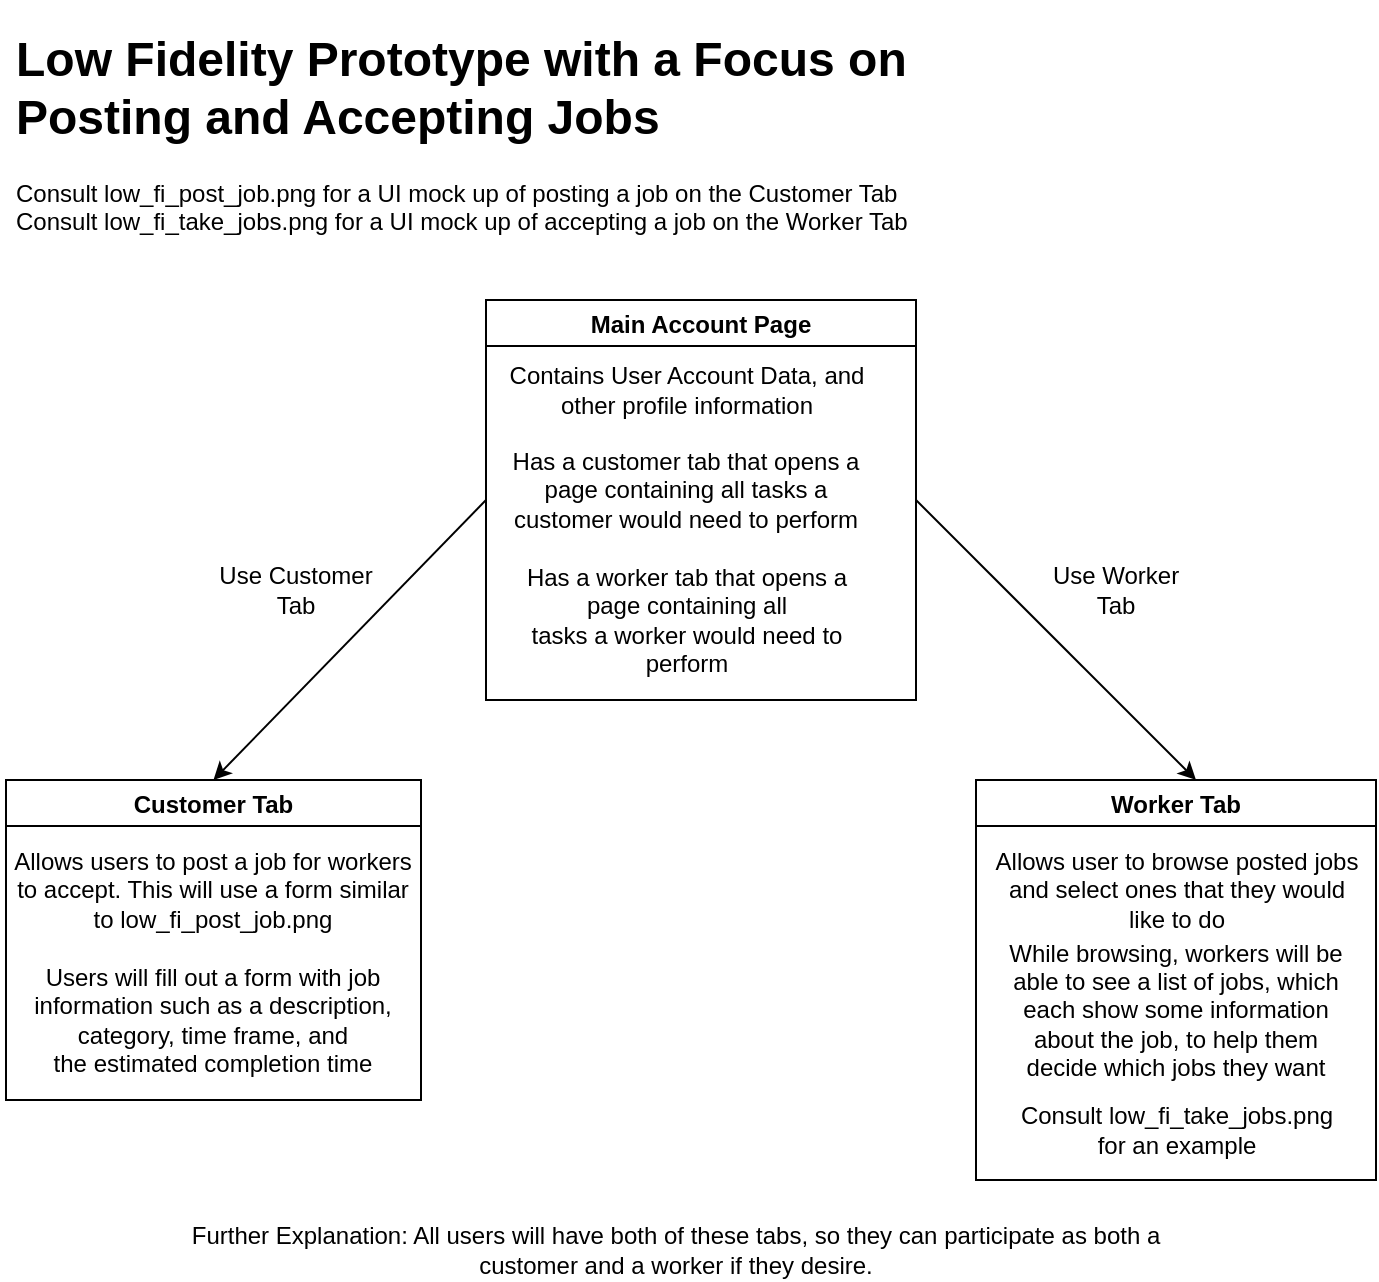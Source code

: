 <mxfile version="16.5.3" type="device"><diagram id="8ti0KZTRMPI8NO1uyLwH" name="Page-1"><mxGraphModel dx="1422" dy="832" grid="1" gridSize="10" guides="1" tooltips="1" connect="1" arrows="1" fold="1" page="1" pageScale="1" pageWidth="850" pageHeight="1100" math="0" shadow="0"><root><mxCell id="0"/><mxCell id="1" parent="0"/><mxCell id="-Auu-FsyaIVYa3IGuM7E-9" value="Main Account Page" style="swimlane;" vertex="1" parent="1"><mxGeometry x="325" y="160" width="215" height="200" as="geometry"/></mxCell><mxCell id="-Auu-FsyaIVYa3IGuM7E-10" value="Contains User Account Data, and&lt;br&gt;other profile information" style="text;html=1;align=center;verticalAlign=middle;resizable=0;points=[];autosize=1;strokeColor=none;fillColor=none;" vertex="1" parent="-Auu-FsyaIVYa3IGuM7E-9"><mxGeometry x="5" y="30" width="190" height="30" as="geometry"/></mxCell><mxCell id="-Auu-FsyaIVYa3IGuM7E-11" value="Has a customer tab that opens a page containing all tasks a customer would need to perform" style="text;html=1;strokeColor=none;fillColor=none;align=center;verticalAlign=middle;whiteSpace=wrap;rounded=0;" vertex="1" parent="-Auu-FsyaIVYa3IGuM7E-9"><mxGeometry x="10" y="80" width="180" height="30" as="geometry"/></mxCell><mxCell id="-Auu-FsyaIVYa3IGuM7E-12" value="&lt;span&gt;Has a worker tab that opens a&lt;br&gt;page containing all&lt;br&gt;tasks a worker would need to &lt;br&gt;perform&lt;/span&gt;" style="text;html=1;align=center;verticalAlign=middle;resizable=0;points=[];autosize=1;strokeColor=none;fillColor=none;" vertex="1" parent="-Auu-FsyaIVYa3IGuM7E-9"><mxGeometry x="10" y="130" width="180" height="60" as="geometry"/></mxCell><mxCell id="-Auu-FsyaIVYa3IGuM7E-13" value="Customer Tab" style="swimlane;" vertex="1" parent="1"><mxGeometry x="85" y="400" width="207.5" height="160" as="geometry"/></mxCell><mxCell id="-Auu-FsyaIVYa3IGuM7E-18" value="Allows users to post a job for workers&lt;br&gt;to accept. This will use a form similar&lt;br&gt;to&amp;nbsp;&lt;span style=&quot;text-align: left&quot;&gt;low_fi_post_job.png&lt;/span&gt;" style="text;html=1;align=center;verticalAlign=middle;resizable=0;points=[];autosize=1;strokeColor=none;fillColor=none;" vertex="1" parent="-Auu-FsyaIVYa3IGuM7E-13"><mxGeometry x="-2.5" y="30" width="210" height="50" as="geometry"/></mxCell><mxCell id="-Auu-FsyaIVYa3IGuM7E-23" value="Users will fill out a form with job&lt;br&gt;information such as a description,&lt;br&gt;category, time frame, and&lt;br&gt;the estimated completion time" style="text;html=1;align=center;verticalAlign=middle;resizable=0;points=[];autosize=1;strokeColor=none;fillColor=none;" vertex="1" parent="-Auu-FsyaIVYa3IGuM7E-13"><mxGeometry x="7.5" y="90" width="190" height="60" as="geometry"/></mxCell><mxCell id="-Auu-FsyaIVYa3IGuM7E-14" value="Worker Tab" style="swimlane;" vertex="1" parent="1"><mxGeometry x="570" y="400" width="200" height="200" as="geometry"/></mxCell><mxCell id="-Auu-FsyaIVYa3IGuM7E-21" value="Allows user to browse posted jobs&lt;br&gt;and select ones that they would&lt;br&gt;like to do" style="text;html=1;align=center;verticalAlign=middle;resizable=0;points=[];autosize=1;strokeColor=none;fillColor=none;" vertex="1" parent="-Auu-FsyaIVYa3IGuM7E-14"><mxGeometry y="30" width="200" height="50" as="geometry"/></mxCell><mxCell id="-Auu-FsyaIVYa3IGuM7E-25" value="While browsing, workers will be able to see a list of jobs, which each show some information&lt;br&gt;about the job, to help them decide which jobs they want" style="text;html=1;strokeColor=none;fillColor=none;align=center;verticalAlign=middle;whiteSpace=wrap;rounded=0;" vertex="1" parent="-Auu-FsyaIVYa3IGuM7E-14"><mxGeometry x="15" y="100" width="170" height="30" as="geometry"/></mxCell><mxCell id="-Auu-FsyaIVYa3IGuM7E-26" value="Consult&amp;nbsp;&lt;span style=&quot;text-align: left&quot;&gt;low_fi_take_jobs.png&lt;br&gt;for an example&lt;br&gt;&lt;/span&gt;" style="text;html=1;align=center;verticalAlign=middle;resizable=0;points=[];autosize=1;strokeColor=none;fillColor=none;" vertex="1" parent="-Auu-FsyaIVYa3IGuM7E-14"><mxGeometry x="15" y="160" width="170" height="30" as="geometry"/></mxCell><mxCell id="-Auu-FsyaIVYa3IGuM7E-15" value="&lt;h1&gt;Low Fidelity Prototype with a Focus on Posting and Accepting Jobs&lt;/h1&gt;&lt;div&gt;Consult low_fi_post_job.png for a UI mock up of posting a job on the Customer Tab&lt;/div&gt;&lt;div&gt;Consult low_fi_take_jobs.png for a UI mock up of accepting a job on the Worker Tab&lt;/div&gt;" style="text;html=1;strokeColor=none;fillColor=none;spacing=5;spacingTop=-20;whiteSpace=wrap;overflow=hidden;rounded=0;" vertex="1" parent="1"><mxGeometry x="85" y="20" width="455" height="120" as="geometry"/></mxCell><mxCell id="-Auu-FsyaIVYa3IGuM7E-16" value="" style="endArrow=classic;html=1;rounded=0;exitX=0;exitY=0.5;exitDx=0;exitDy=0;entryX=0.5;entryY=0;entryDx=0;entryDy=0;" edge="1" parent="1" source="-Auu-FsyaIVYa3IGuM7E-9" target="-Auu-FsyaIVYa3IGuM7E-13"><mxGeometry width="50" height="50" relative="1" as="geometry"><mxPoint x="180" y="320" as="sourcePoint"/><mxPoint x="200" y="360" as="targetPoint"/></mxGeometry></mxCell><mxCell id="-Auu-FsyaIVYa3IGuM7E-17" value="" style="endArrow=classic;html=1;rounded=0;exitX=1;exitY=0.5;exitDx=0;exitDy=0;entryX=0.55;entryY=0;entryDx=0;entryDy=0;entryPerimeter=0;" edge="1" parent="1" source="-Auu-FsyaIVYa3IGuM7E-9" target="-Auu-FsyaIVYa3IGuM7E-14"><mxGeometry width="50" height="50" relative="1" as="geometry"><mxPoint x="450" y="400" as="sourcePoint"/><mxPoint x="710" y="360" as="targetPoint"/></mxGeometry></mxCell><mxCell id="-Auu-FsyaIVYa3IGuM7E-19" value="Use Customer Tab" style="text;html=1;strokeColor=none;fillColor=none;align=center;verticalAlign=middle;whiteSpace=wrap;rounded=0;" vertex="1" parent="1"><mxGeometry x="190" y="290" width="80" height="30" as="geometry"/></mxCell><mxCell id="-Auu-FsyaIVYa3IGuM7E-20" value="Use Worker Tab" style="text;html=1;strokeColor=none;fillColor=none;align=center;verticalAlign=middle;whiteSpace=wrap;rounded=0;" vertex="1" parent="1"><mxGeometry x="600" y="290" width="80" height="30" as="geometry"/></mxCell><mxCell id="-Auu-FsyaIVYa3IGuM7E-22" value="Further Explanation: All users will have both of these tabs, so they can participate as both a customer and a worker if they desire." style="text;html=1;strokeColor=none;fillColor=none;align=center;verticalAlign=middle;whiteSpace=wrap;rounded=0;" vertex="1" parent="1"><mxGeometry x="160" y="620" width="520" height="30" as="geometry"/></mxCell></root></mxGraphModel></diagram></mxfile>